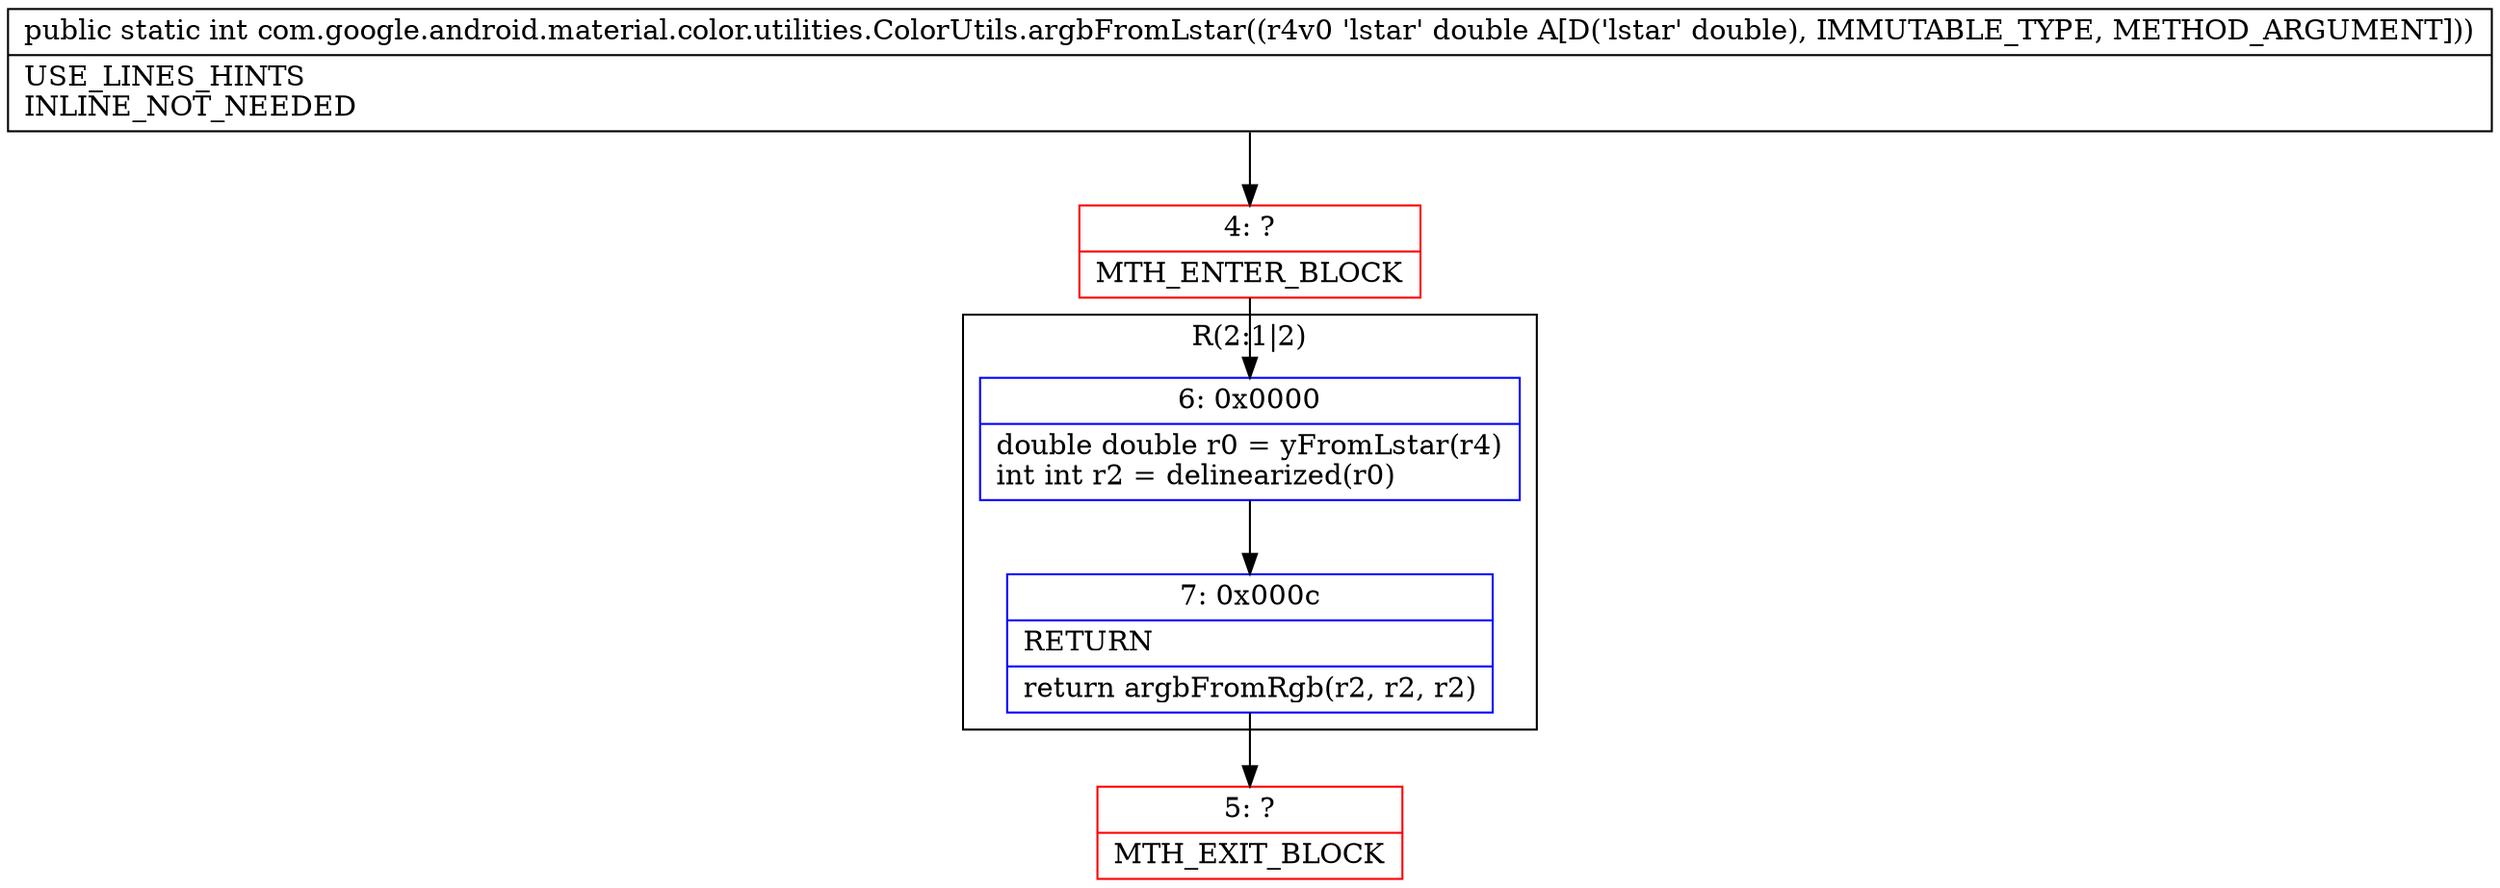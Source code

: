 digraph "CFG forcom.google.android.material.color.utilities.ColorUtils.argbFromLstar(D)I" {
subgraph cluster_Region_995901861 {
label = "R(2:1|2)";
node [shape=record,color=blue];
Node_6 [shape=record,label="{6\:\ 0x0000|double double r0 = yFromLstar(r4)\lint int r2 = delinearized(r0)\l}"];
Node_7 [shape=record,label="{7\:\ 0x000c|RETURN\l|return argbFromRgb(r2, r2, r2)\l}"];
}
Node_4 [shape=record,color=red,label="{4\:\ ?|MTH_ENTER_BLOCK\l}"];
Node_5 [shape=record,color=red,label="{5\:\ ?|MTH_EXIT_BLOCK\l}"];
MethodNode[shape=record,label="{public static int com.google.android.material.color.utilities.ColorUtils.argbFromLstar((r4v0 'lstar' double A[D('lstar' double), IMMUTABLE_TYPE, METHOD_ARGUMENT]))  | USE_LINES_HINTS\lINLINE_NOT_NEEDED\l}"];
MethodNode -> Node_4;Node_6 -> Node_7;
Node_7 -> Node_5;
Node_4 -> Node_6;
}

